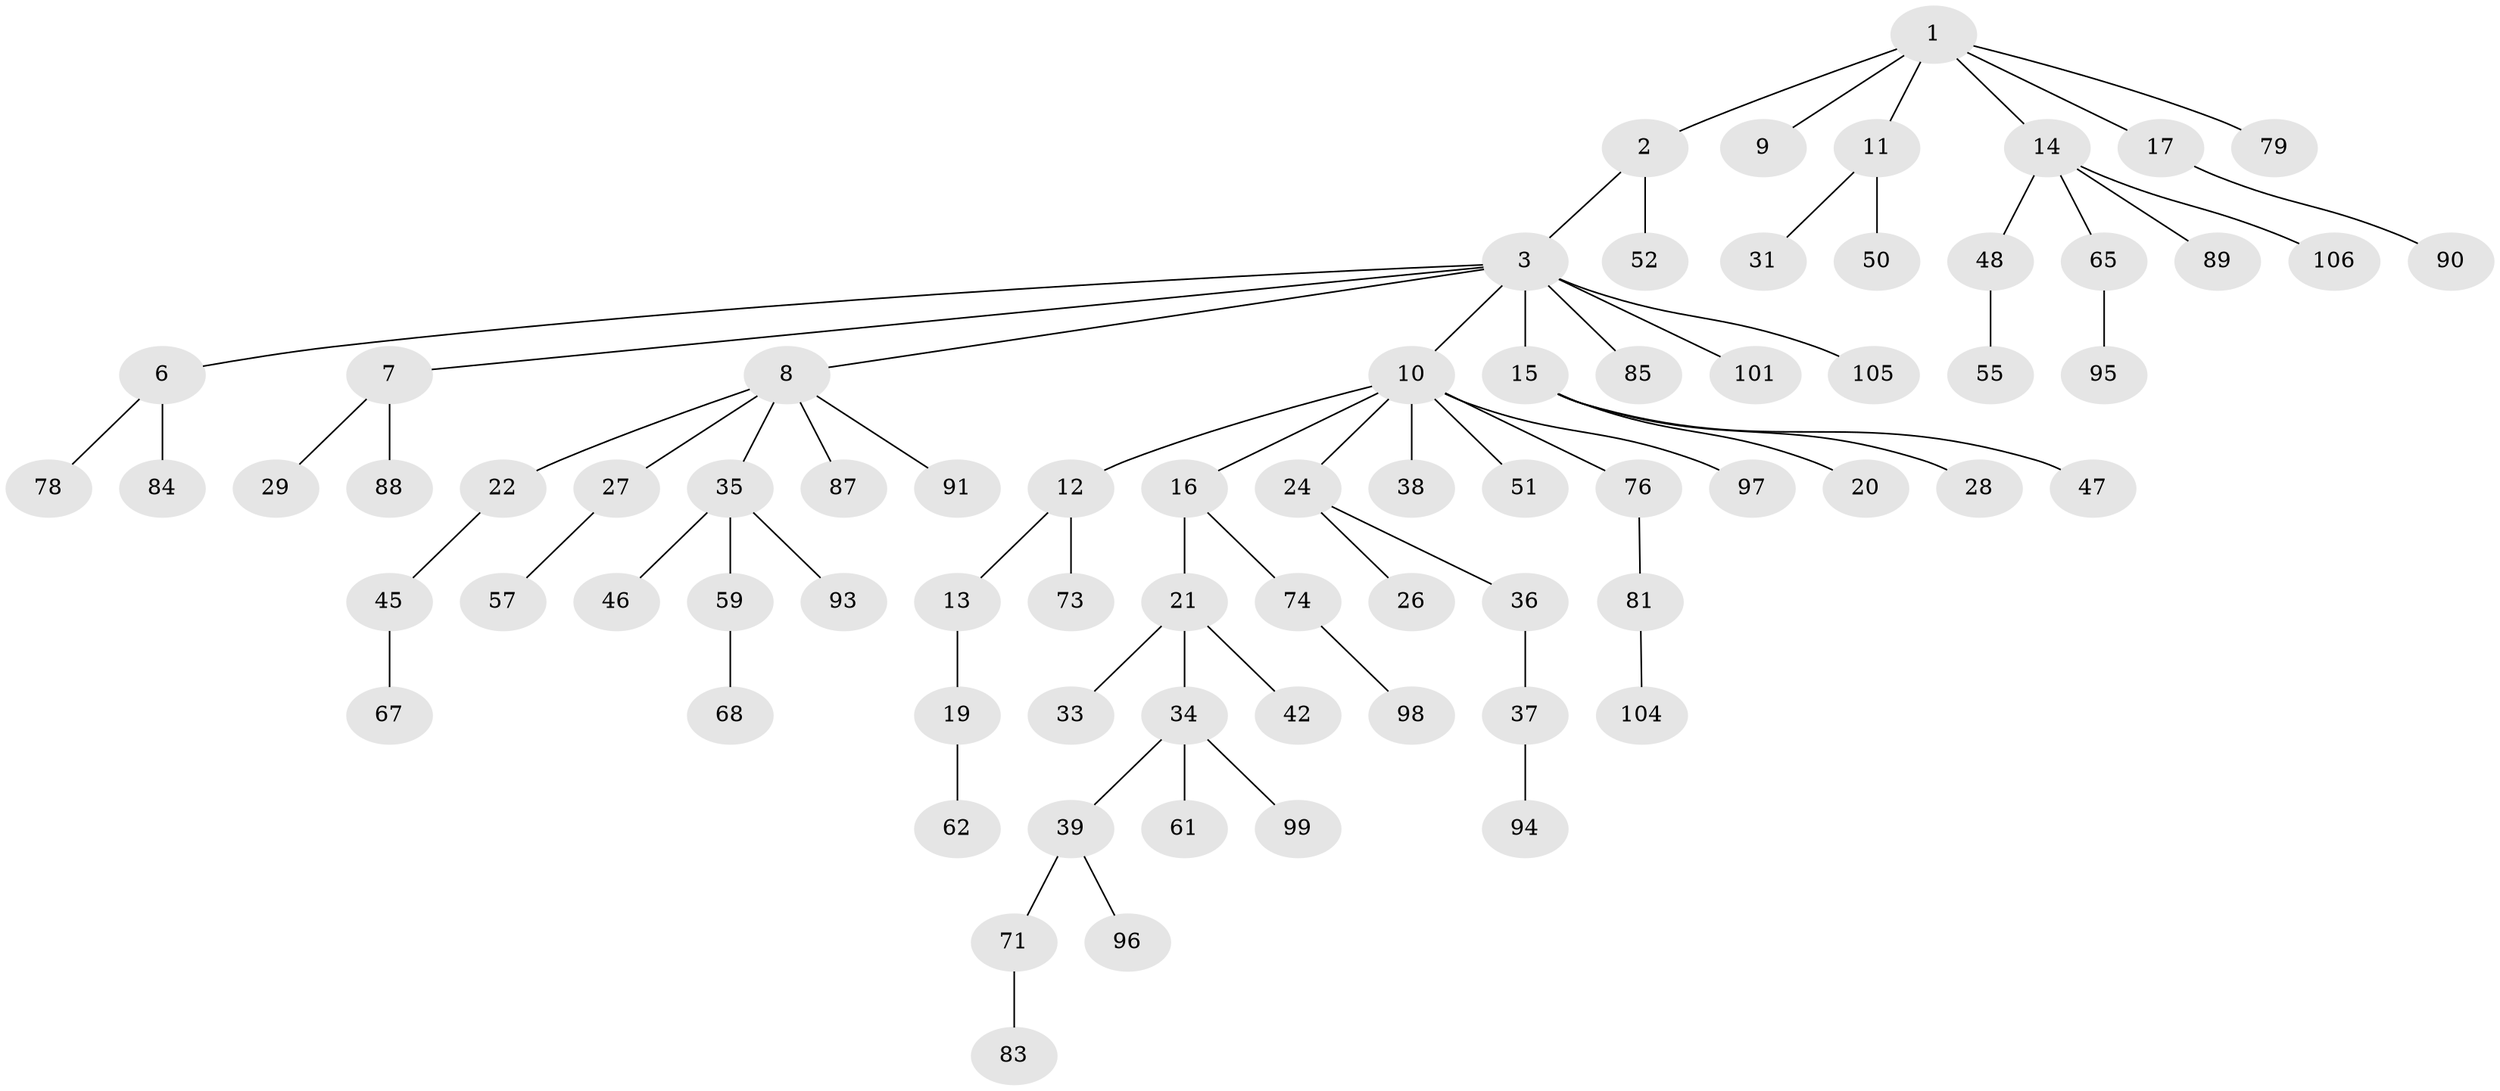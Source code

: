 // Generated by graph-tools (version 1.1) at 2025/24/03/03/25 07:24:06]
// undirected, 74 vertices, 73 edges
graph export_dot {
graph [start="1"]
  node [color=gray90,style=filled];
  1 [super="+4"];
  2 [super="+53"];
  3 [super="+5"];
  6 [super="+63"];
  7;
  8 [super="+23"];
  9;
  10 [super="+44"];
  11 [super="+18"];
  12 [super="+49"];
  13;
  14 [super="+58"];
  15 [super="+32"];
  16 [super="+25"];
  17 [super="+40"];
  19 [super="+72"];
  20;
  21 [super="+30"];
  22;
  24 [super="+54"];
  26;
  27;
  28;
  29;
  31;
  33 [super="+100"];
  34 [super="+43"];
  35 [super="+56"];
  36;
  37;
  38 [super="+102"];
  39 [super="+41"];
  42;
  45 [super="+64"];
  46 [super="+75"];
  47;
  48 [super="+66"];
  50 [super="+82"];
  51;
  52 [super="+80"];
  55;
  57 [super="+70"];
  59 [super="+60"];
  61;
  62;
  65;
  67;
  68 [super="+69"];
  71 [super="+86"];
  73 [super="+77"];
  74 [super="+92"];
  76;
  78;
  79;
  81;
  83;
  84 [super="+103"];
  85;
  87;
  88;
  89;
  90;
  91;
  93;
  94;
  95;
  96;
  97;
  98;
  99;
  101;
  104;
  105;
  106;
  1 -- 2;
  1 -- 9;
  1 -- 11;
  1 -- 14;
  1 -- 17;
  1 -- 79;
  2 -- 3;
  2 -- 52;
  3 -- 8;
  3 -- 10;
  3 -- 101;
  3 -- 6;
  3 -- 7;
  3 -- 85;
  3 -- 105;
  3 -- 15;
  6 -- 78;
  6 -- 84;
  7 -- 29;
  7 -- 88;
  8 -- 22;
  8 -- 35;
  8 -- 87;
  8 -- 91;
  8 -- 27;
  10 -- 12;
  10 -- 16;
  10 -- 24;
  10 -- 38;
  10 -- 51;
  10 -- 97;
  10 -- 76;
  11 -- 50;
  11 -- 31;
  12 -- 13;
  12 -- 73;
  13 -- 19;
  14 -- 48;
  14 -- 65;
  14 -- 89;
  14 -- 106;
  15 -- 20;
  15 -- 28;
  15 -- 47;
  16 -- 21;
  16 -- 74;
  17 -- 90;
  19 -- 62;
  21 -- 33;
  21 -- 42;
  21 -- 34;
  22 -- 45;
  24 -- 26;
  24 -- 36;
  27 -- 57;
  34 -- 39;
  34 -- 99;
  34 -- 61;
  35 -- 46;
  35 -- 93;
  35 -- 59;
  36 -- 37;
  37 -- 94;
  39 -- 96;
  39 -- 71;
  45 -- 67;
  48 -- 55;
  59 -- 68;
  65 -- 95;
  71 -- 83;
  74 -- 98;
  76 -- 81;
  81 -- 104;
}
